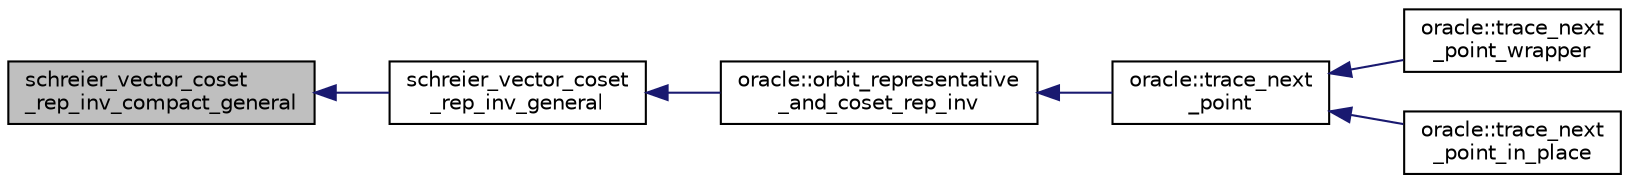 digraph "schreier_vector_coset_rep_inv_compact_general"
{
  edge [fontname="Helvetica",fontsize="10",labelfontname="Helvetica",labelfontsize="10"];
  node [fontname="Helvetica",fontsize="10",shape=record];
  rankdir="LR";
  Node72 [label="schreier_vector_coset\l_rep_inv_compact_general",height=0.2,width=0.4,color="black", fillcolor="grey75", style="filled", fontcolor="black"];
  Node72 -> Node73 [dir="back",color="midnightblue",fontsize="10",style="solid",fontname="Helvetica"];
  Node73 [label="schreier_vector_coset\l_rep_inv_general",height=0.2,width=0.4,color="black", fillcolor="white", style="filled",URL="$d9/d7a/schreier__vector_8_c.html#a25359d4cb33dfdb9e98b06a69d60d680"];
  Node73 -> Node74 [dir="back",color="midnightblue",fontsize="10",style="solid",fontname="Helvetica"];
  Node74 [label="oracle::orbit_representative\l_and_coset_rep_inv",height=0.2,width=0.4,color="black", fillcolor="white", style="filled",URL="$d7/da7/classoracle.html#a23122443f9bee6b7bc4e3d4bdee56bcf"];
  Node74 -> Node75 [dir="back",color="midnightblue",fontsize="10",style="solid",fontname="Helvetica"];
  Node75 [label="oracle::trace_next\l_point",height=0.2,width=0.4,color="black", fillcolor="white", style="filled",URL="$d7/da7/classoracle.html#ae86c3f9d4b95b5a6e88ee0959942ecde"];
  Node75 -> Node76 [dir="back",color="midnightblue",fontsize="10",style="solid",fontname="Helvetica"];
  Node76 [label="oracle::trace_next\l_point_wrapper",height=0.2,width=0.4,color="black", fillcolor="white", style="filled",URL="$d7/da7/classoracle.html#a33e1e9e4dde6fbecd7ae858576a7132f"];
  Node75 -> Node77 [dir="back",color="midnightblue",fontsize="10",style="solid",fontname="Helvetica"];
  Node77 [label="oracle::trace_next\l_point_in_place",height=0.2,width=0.4,color="black", fillcolor="white", style="filled",URL="$d7/da7/classoracle.html#a4dbea33418d5c0f550a960a5c83194a5"];
}
